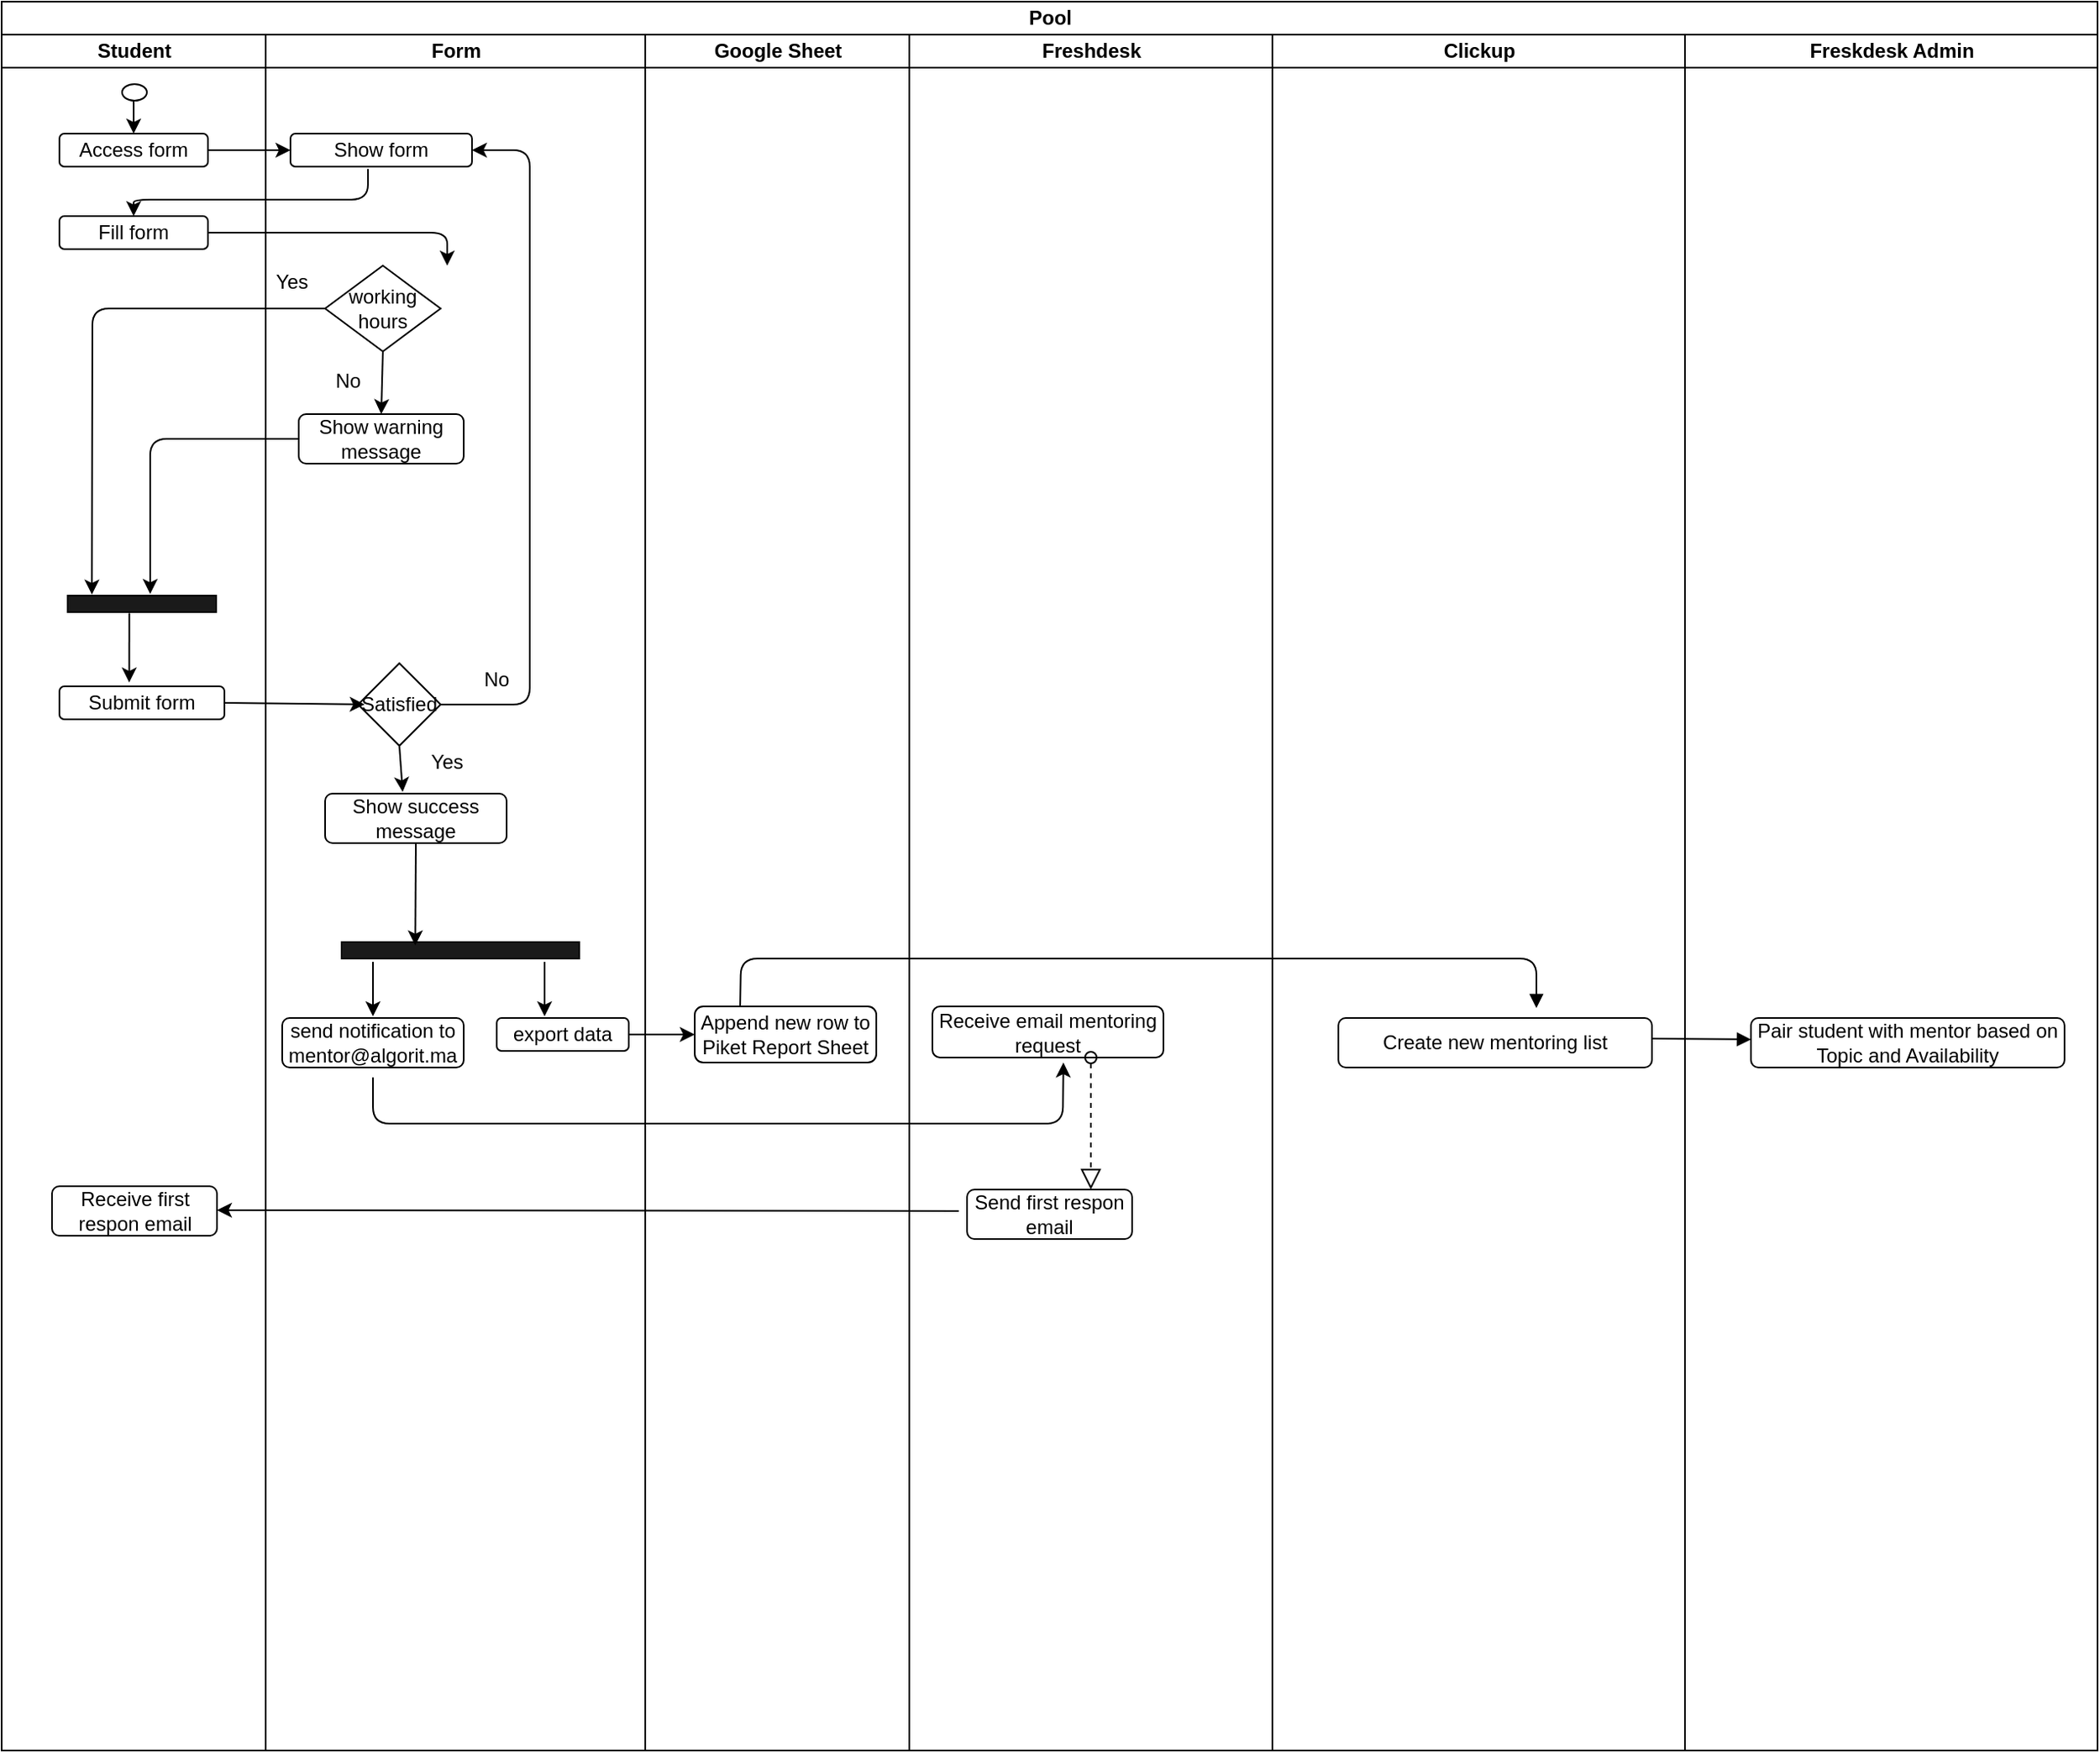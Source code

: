 <mxfile version="14.6.3" type="github">
  <diagram id="prtHgNgQTEPvFCAcTncT" name="Page-1">
    <mxGraphModel dx="1117" dy="543" grid="1" gridSize="10" guides="1" tooltips="1" connect="1" arrows="1" fold="1" page="1" pageScale="1" pageWidth="827" pageHeight="1169" math="0" shadow="0">
      <root>
        <mxCell id="0" />
        <mxCell id="1" parent="0" />
        <mxCell id="jEkatf-dR_FKRXyiLeA1-9" value="Pool" style="swimlane;html=1;childLayout=stackLayout;resizeParent=1;resizeParentMax=0;startSize=20;" vertex="1" parent="1">
          <mxGeometry x="70" y="150" width="1270" height="1060" as="geometry" />
        </mxCell>
        <mxCell id="jEkatf-dR_FKRXyiLeA1-10" value="Student" style="swimlane;html=1;startSize=20;" vertex="1" parent="jEkatf-dR_FKRXyiLeA1-9">
          <mxGeometry y="20" width="160" height="1040" as="geometry" />
        </mxCell>
        <mxCell id="jEkatf-dR_FKRXyiLeA1-14" value="" style="shape=mxgraph.bpmn.shape;html=1;verticalLabelPosition=bottom;labelBackgroundColor=#ffffff;verticalAlign=top;align=center;perimeter=ellipsePerimeter;outlineConnect=0;outline=standard;symbol=general;" vertex="1" parent="jEkatf-dR_FKRXyiLeA1-10">
          <mxGeometry x="73" y="30" width="15" height="10" as="geometry" />
        </mxCell>
        <mxCell id="jEkatf-dR_FKRXyiLeA1-15" value="Access form" style="shape=ext;rounded=1;html=1;whiteSpace=wrap;" vertex="1" parent="jEkatf-dR_FKRXyiLeA1-10">
          <mxGeometry x="35" y="60" width="90" height="20" as="geometry" />
        </mxCell>
        <mxCell id="jEkatf-dR_FKRXyiLeA1-19" value="Fill form" style="shape=ext;rounded=1;html=1;whiteSpace=wrap;" vertex="1" parent="jEkatf-dR_FKRXyiLeA1-10">
          <mxGeometry x="35" y="110" width="90" height="20" as="geometry" />
        </mxCell>
        <mxCell id="jEkatf-dR_FKRXyiLeA1-23" value="Submit form" style="shape=ext;rounded=1;html=1;whiteSpace=wrap;" vertex="1" parent="jEkatf-dR_FKRXyiLeA1-10">
          <mxGeometry x="35" y="395" width="100" height="20" as="geometry" />
        </mxCell>
        <mxCell id="jEkatf-dR_FKRXyiLeA1-28" value="" style="rounded=0;whiteSpace=wrap;html=1;fillColor=#1A1A1A;" vertex="1" parent="jEkatf-dR_FKRXyiLeA1-10">
          <mxGeometry x="40" y="340" width="90" height="10" as="geometry" />
        </mxCell>
        <mxCell id="jEkatf-dR_FKRXyiLeA1-39" value="" style="endArrow=classic;html=1;exitX=0.415;exitY=1.067;exitDx=0;exitDy=0;exitPerimeter=0;entryX=0.423;entryY=-0.117;entryDx=0;entryDy=0;entryPerimeter=0;" edge="1" parent="jEkatf-dR_FKRXyiLeA1-10" source="jEkatf-dR_FKRXyiLeA1-28" target="jEkatf-dR_FKRXyiLeA1-23">
          <mxGeometry width="50" height="50" relative="1" as="geometry">
            <mxPoint x="320" y="300" as="sourcePoint" />
            <mxPoint x="370" y="250" as="targetPoint" />
          </mxGeometry>
        </mxCell>
        <mxCell id="jEkatf-dR_FKRXyiLeA1-40" value="" style="endArrow=classic;html=1;" edge="1" parent="jEkatf-dR_FKRXyiLeA1-10">
          <mxGeometry width="50" height="50" relative="1" as="geometry">
            <mxPoint x="80" y="40" as="sourcePoint" />
            <mxPoint x="80" y="60" as="targetPoint" />
          </mxGeometry>
        </mxCell>
        <mxCell id="jEkatf-dR_FKRXyiLeA1-43" value="Receive first respon email" style="shape=ext;rounded=1;html=1;whiteSpace=wrap;" vertex="1" parent="jEkatf-dR_FKRXyiLeA1-10">
          <mxGeometry x="30.5" y="698" width="100" height="30" as="geometry" />
        </mxCell>
        <mxCell id="jEkatf-dR_FKRXyiLeA1-11" value="Form" style="swimlane;html=1;startSize=20;" vertex="1" parent="jEkatf-dR_FKRXyiLeA1-9">
          <mxGeometry x="160" y="20" width="230" height="1040" as="geometry" />
        </mxCell>
        <mxCell id="jEkatf-dR_FKRXyiLeA1-16" value="Show form" style="shape=ext;rounded=1;html=1;whiteSpace=wrap;" vertex="1" parent="jEkatf-dR_FKRXyiLeA1-11">
          <mxGeometry x="15" y="60" width="110" height="20" as="geometry" />
        </mxCell>
        <mxCell id="jEkatf-dR_FKRXyiLeA1-21" value="working hours" style="rhombus;whiteSpace=wrap;html=1;" vertex="1" parent="jEkatf-dR_FKRXyiLeA1-11">
          <mxGeometry x="36" y="140" width="70" height="52" as="geometry" />
        </mxCell>
        <mxCell id="jEkatf-dR_FKRXyiLeA1-24" value="Show warning message" style="shape=ext;rounded=1;html=1;whiteSpace=wrap;" vertex="1" parent="jEkatf-dR_FKRXyiLeA1-11">
          <mxGeometry x="20" y="230" width="100" height="30" as="geometry" />
        </mxCell>
        <mxCell id="jEkatf-dR_FKRXyiLeA1-33" value="No" style="text;html=1;strokeColor=none;fillColor=none;align=center;verticalAlign=middle;whiteSpace=wrap;rounded=0;" vertex="1" parent="jEkatf-dR_FKRXyiLeA1-11">
          <mxGeometry x="30" y="200" width="40" height="20" as="geometry" />
        </mxCell>
        <mxCell id="jEkatf-dR_FKRXyiLeA1-34" value="Yes" style="text;html=1;strokeColor=none;fillColor=none;align=center;verticalAlign=middle;whiteSpace=wrap;rounded=0;" vertex="1" parent="jEkatf-dR_FKRXyiLeA1-11">
          <mxGeometry x="-4" y="140" width="40" height="20" as="geometry" />
        </mxCell>
        <mxCell id="jEkatf-dR_FKRXyiLeA1-36" value="" style="endArrow=classic;html=1;exitX=0.5;exitY=1;exitDx=0;exitDy=0;" edge="1" parent="jEkatf-dR_FKRXyiLeA1-11" source="jEkatf-dR_FKRXyiLeA1-21">
          <mxGeometry width="50" height="50" relative="1" as="geometry">
            <mxPoint x="160" y="300" as="sourcePoint" />
            <mxPoint x="70" y="230" as="targetPoint" />
          </mxGeometry>
        </mxCell>
        <mxCell id="jEkatf-dR_FKRXyiLeA1-44" value="Show success message" style="shape=ext;rounded=1;html=1;whiteSpace=wrap;" vertex="1" parent="jEkatf-dR_FKRXyiLeA1-11">
          <mxGeometry x="36" y="460" width="110" height="30" as="geometry" />
        </mxCell>
        <mxCell id="jEkatf-dR_FKRXyiLeA1-45" value="Satisfied" style="rhombus;whiteSpace=wrap;html=1;" vertex="1" parent="jEkatf-dR_FKRXyiLeA1-11">
          <mxGeometry x="56" y="381" width="50" height="50" as="geometry" />
        </mxCell>
        <mxCell id="jEkatf-dR_FKRXyiLeA1-47" value="" style="endArrow=classic;html=1;exitX=1;exitY=0.5;exitDx=0;exitDy=0;entryX=1;entryY=0.5;entryDx=0;entryDy=0;" edge="1" parent="jEkatf-dR_FKRXyiLeA1-11" source="jEkatf-dR_FKRXyiLeA1-45" target="jEkatf-dR_FKRXyiLeA1-16">
          <mxGeometry width="50" height="50" relative="1" as="geometry">
            <mxPoint x="110" y="400" as="sourcePoint" />
            <mxPoint x="130" y="70" as="targetPoint" />
            <Array as="points">
              <mxPoint x="160" y="406" />
              <mxPoint x="160" y="70" />
            </Array>
          </mxGeometry>
        </mxCell>
        <mxCell id="jEkatf-dR_FKRXyiLeA1-48" value="No" style="text;html=1;strokeColor=none;fillColor=none;align=center;verticalAlign=middle;whiteSpace=wrap;rounded=0;" vertex="1" parent="jEkatf-dR_FKRXyiLeA1-11">
          <mxGeometry x="120" y="381" width="40" height="20" as="geometry" />
        </mxCell>
        <mxCell id="jEkatf-dR_FKRXyiLeA1-49" value="Yes" style="text;html=1;strokeColor=none;fillColor=none;align=center;verticalAlign=middle;whiteSpace=wrap;rounded=0;" vertex="1" parent="jEkatf-dR_FKRXyiLeA1-11">
          <mxGeometry x="90" y="431" width="40" height="20" as="geometry" />
        </mxCell>
        <mxCell id="jEkatf-dR_FKRXyiLeA1-50" value="" style="endArrow=classic;html=1;exitX=0.5;exitY=1;exitDx=0;exitDy=0;" edge="1" parent="jEkatf-dR_FKRXyiLeA1-11" source="jEkatf-dR_FKRXyiLeA1-45">
          <mxGeometry width="50" height="50" relative="1" as="geometry">
            <mxPoint x="160" y="350" as="sourcePoint" />
            <mxPoint x="83" y="459" as="targetPoint" />
          </mxGeometry>
        </mxCell>
        <mxCell id="jEkatf-dR_FKRXyiLeA1-60" value="send notification to mentor@algorit.ma" style="shape=ext;rounded=1;html=1;whiteSpace=wrap;" vertex="1" parent="jEkatf-dR_FKRXyiLeA1-11">
          <mxGeometry x="10" y="596" width="110" height="30" as="geometry" />
        </mxCell>
        <mxCell id="jEkatf-dR_FKRXyiLeA1-61" value="export data" style="shape=ext;rounded=1;html=1;whiteSpace=wrap;" vertex="1" parent="jEkatf-dR_FKRXyiLeA1-11">
          <mxGeometry x="140" y="596" width="80" height="20" as="geometry" />
        </mxCell>
        <mxCell id="jEkatf-dR_FKRXyiLeA1-62" value="" style="rounded=0;whiteSpace=wrap;html=1;fillColor=#1A1A1A;" vertex="1" parent="jEkatf-dR_FKRXyiLeA1-11">
          <mxGeometry x="46" y="550" width="144" height="10" as="geometry" />
        </mxCell>
        <mxCell id="jEkatf-dR_FKRXyiLeA1-63" value="" style="endArrow=classic;html=1;exitX=0.5;exitY=1;exitDx=0;exitDy=0;entryX=0.31;entryY=0.2;entryDx=0;entryDy=0;entryPerimeter=0;" edge="1" parent="jEkatf-dR_FKRXyiLeA1-11" source="jEkatf-dR_FKRXyiLeA1-44" target="jEkatf-dR_FKRXyiLeA1-62">
          <mxGeometry width="50" height="50" relative="1" as="geometry">
            <mxPoint x="160" y="550" as="sourcePoint" />
            <mxPoint x="93" y="540" as="targetPoint" />
          </mxGeometry>
        </mxCell>
        <mxCell id="jEkatf-dR_FKRXyiLeA1-64" value="" style="endArrow=classic;html=1;entryX=0.5;entryY=0;entryDx=0;entryDy=0;" edge="1" parent="jEkatf-dR_FKRXyiLeA1-11">
          <mxGeometry width="50" height="50" relative="1" as="geometry">
            <mxPoint x="65" y="562" as="sourcePoint" />
            <mxPoint x="65" y="595" as="targetPoint" />
          </mxGeometry>
        </mxCell>
        <mxCell id="jEkatf-dR_FKRXyiLeA1-12" value="Google Sheet" style="swimlane;html=1;startSize=20;" vertex="1" parent="jEkatf-dR_FKRXyiLeA1-9">
          <mxGeometry x="390" y="20" width="160" height="1040" as="geometry" />
        </mxCell>
        <mxCell id="jEkatf-dR_FKRXyiLeA1-66" value="Append new row to Piket Report Sheet" style="shape=ext;rounded=1;html=1;whiteSpace=wrap;" vertex="1" parent="jEkatf-dR_FKRXyiLeA1-12">
          <mxGeometry x="30" y="589" width="110" height="34" as="geometry" />
        </mxCell>
        <mxCell id="jEkatf-dR_FKRXyiLeA1-13" value="Freshdesk" style="swimlane;html=1;startSize=20;" vertex="1" parent="jEkatf-dR_FKRXyiLeA1-9">
          <mxGeometry x="550" y="20" width="220" height="1040" as="geometry" />
        </mxCell>
        <mxCell id="jEkatf-dR_FKRXyiLeA1-68" value="Receive email mentoring request" style="shape=ext;rounded=1;html=1;whiteSpace=wrap;" vertex="1" parent="jEkatf-dR_FKRXyiLeA1-13">
          <mxGeometry x="14" y="589" width="140" height="31" as="geometry" />
        </mxCell>
        <mxCell id="jEkatf-dR_FKRXyiLeA1-70" value="Send first respon email" style="shape=ext;rounded=1;html=1;whiteSpace=wrap;" vertex="1" parent="jEkatf-dR_FKRXyiLeA1-13">
          <mxGeometry x="35" y="700" width="100" height="30" as="geometry" />
        </mxCell>
        <mxCell id="jEkatf-dR_FKRXyiLeA1-73" value="" style="startArrow=oval;startFill=0;startSize=7;endArrow=block;endFill=0;endSize=10;dashed=1;html=1;entryX=0.75;entryY=0;entryDx=0;entryDy=0;" edge="1" parent="jEkatf-dR_FKRXyiLeA1-13" target="jEkatf-dR_FKRXyiLeA1-70">
          <mxGeometry width="100" relative="1" as="geometry">
            <mxPoint x="110" y="620" as="sourcePoint" />
            <mxPoint x="-120" y="670" as="targetPoint" />
          </mxGeometry>
        </mxCell>
        <mxCell id="jEkatf-dR_FKRXyiLeA1-20" value="Clickup" style="swimlane;html=1;startSize=20;" vertex="1" parent="jEkatf-dR_FKRXyiLeA1-9">
          <mxGeometry x="770" y="20" width="250" height="1040" as="geometry" />
        </mxCell>
        <mxCell id="jEkatf-dR_FKRXyiLeA1-74" value="Create new mentoring list" style="shape=ext;rounded=1;html=1;whiteSpace=wrap;" vertex="1" parent="jEkatf-dR_FKRXyiLeA1-20">
          <mxGeometry x="40" y="596" width="190" height="30" as="geometry" />
        </mxCell>
        <mxCell id="jEkatf-dR_FKRXyiLeA1-37" value="" style="endArrow=classic;html=1;exitX=0;exitY=0.5;exitDx=0;exitDy=0;entryX=0.163;entryY=-0.067;entryDx=0;entryDy=0;entryPerimeter=0;" edge="1" parent="jEkatf-dR_FKRXyiLeA1-9" source="jEkatf-dR_FKRXyiLeA1-21" target="jEkatf-dR_FKRXyiLeA1-28">
          <mxGeometry width="50" height="50" relative="1" as="geometry">
            <mxPoint x="320" y="320" as="sourcePoint" />
            <mxPoint x="370" y="270" as="targetPoint" />
            <Array as="points">
              <mxPoint x="55" y="186" />
            </Array>
          </mxGeometry>
        </mxCell>
        <mxCell id="jEkatf-dR_FKRXyiLeA1-38" value="" style="endArrow=classic;html=1;exitX=0;exitY=0.5;exitDx=0;exitDy=0;" edge="1" parent="jEkatf-dR_FKRXyiLeA1-9" source="jEkatf-dR_FKRXyiLeA1-24">
          <mxGeometry width="50" height="50" relative="1" as="geometry">
            <mxPoint x="320" y="320" as="sourcePoint" />
            <mxPoint x="90" y="359" as="targetPoint" />
            <Array as="points">
              <mxPoint x="90" y="265" />
            </Array>
          </mxGeometry>
        </mxCell>
        <mxCell id="jEkatf-dR_FKRXyiLeA1-41" value="" style="endArrow=classic;html=1;exitX=1;exitY=0.5;exitDx=0;exitDy=0;entryX=0;entryY=0.5;entryDx=0;entryDy=0;" edge="1" parent="jEkatf-dR_FKRXyiLeA1-9" source="jEkatf-dR_FKRXyiLeA1-15" target="jEkatf-dR_FKRXyiLeA1-16">
          <mxGeometry width="50" height="50" relative="1" as="geometry">
            <mxPoint x="320" y="270" as="sourcePoint" />
            <mxPoint x="370" y="220" as="targetPoint" />
          </mxGeometry>
        </mxCell>
        <mxCell id="jEkatf-dR_FKRXyiLeA1-42" value="" style="endArrow=classic;html=1;exitX=0.427;exitY=1.067;exitDx=0;exitDy=0;exitPerimeter=0;entryX=0.5;entryY=0;entryDx=0;entryDy=0;" edge="1" parent="jEkatf-dR_FKRXyiLeA1-9" source="jEkatf-dR_FKRXyiLeA1-16" target="jEkatf-dR_FKRXyiLeA1-19">
          <mxGeometry width="50" height="50" relative="1" as="geometry">
            <mxPoint x="320" y="270" as="sourcePoint" />
            <mxPoint x="370" y="220" as="targetPoint" />
            <Array as="points">
              <mxPoint x="222" y="120" />
              <mxPoint x="80" y="120" />
            </Array>
          </mxGeometry>
        </mxCell>
        <mxCell id="jEkatf-dR_FKRXyiLeA1-46" value="" style="endArrow=classic;html=1;entryX=0.08;entryY=0.5;entryDx=0;entryDy=0;entryPerimeter=0;exitX=1;exitY=0.5;exitDx=0;exitDy=0;" edge="1" parent="jEkatf-dR_FKRXyiLeA1-9" source="jEkatf-dR_FKRXyiLeA1-23" target="jEkatf-dR_FKRXyiLeA1-45">
          <mxGeometry width="50" height="50" relative="1" as="geometry">
            <mxPoint x="140" y="420" as="sourcePoint" />
            <mxPoint x="370" y="300" as="targetPoint" />
          </mxGeometry>
        </mxCell>
        <mxCell id="jEkatf-dR_FKRXyiLeA1-67" value="" style="endArrow=classic;html=1;exitX=1;exitY=0.5;exitDx=0;exitDy=0;entryX=0;entryY=0.5;entryDx=0;entryDy=0;" edge="1" parent="jEkatf-dR_FKRXyiLeA1-9" source="jEkatf-dR_FKRXyiLeA1-61" target="jEkatf-dR_FKRXyiLeA1-66">
          <mxGeometry width="50" height="50" relative="1" as="geometry">
            <mxPoint x="340" y="520" as="sourcePoint" />
            <mxPoint x="390" y="470" as="targetPoint" />
          </mxGeometry>
        </mxCell>
        <mxCell id="jEkatf-dR_FKRXyiLeA1-69" value="" style="endArrow=classic;html=1;entryX=0.567;entryY=1.097;entryDx=0;entryDy=0;entryPerimeter=0;" edge="1" parent="jEkatf-dR_FKRXyiLeA1-9" target="jEkatf-dR_FKRXyiLeA1-68">
          <mxGeometry width="50" height="50" relative="1" as="geometry">
            <mxPoint x="225" y="652" as="sourcePoint" />
            <mxPoint x="410" y="590" as="targetPoint" />
            <Array as="points">
              <mxPoint x="225" y="680" />
              <mxPoint x="643" y="680" />
            </Array>
          </mxGeometry>
        </mxCell>
        <mxCell id="jEkatf-dR_FKRXyiLeA1-75" value="Freskdesk Admin" style="swimlane;html=1;startSize=20;" vertex="1" parent="jEkatf-dR_FKRXyiLeA1-9">
          <mxGeometry x="1020" y="20" width="250" height="1040" as="geometry" />
        </mxCell>
        <mxCell id="jEkatf-dR_FKRXyiLeA1-76" value="Pair student with mentor based on Topic and Availability" style="shape=ext;rounded=1;html=1;whiteSpace=wrap;" vertex="1" parent="jEkatf-dR_FKRXyiLeA1-75">
          <mxGeometry x="40" y="596" width="190" height="30" as="geometry" />
        </mxCell>
        <mxCell id="jEkatf-dR_FKRXyiLeA1-78" value="" style="endArrow=block;endFill=1;endSize=6;html=1;exitX=1;exitY=0.25;exitDx=0;exitDy=0;" edge="1" parent="jEkatf-dR_FKRXyiLeA1-75">
          <mxGeometry width="100" relative="1" as="geometry">
            <mxPoint x="-20" y="608.5" as="sourcePoint" />
            <mxPoint x="40" y="609" as="targetPoint" />
          </mxGeometry>
        </mxCell>
        <mxCell id="jEkatf-dR_FKRXyiLeA1-22" value="" style="endArrow=classic;html=1;exitX=1;exitY=0.5;exitDx=0;exitDy=0;" edge="1" parent="1" source="jEkatf-dR_FKRXyiLeA1-19">
          <mxGeometry width="50" height="50" relative="1" as="geometry">
            <mxPoint x="430" y="390" as="sourcePoint" />
            <mxPoint x="340" y="310" as="targetPoint" />
            <Array as="points">
              <mxPoint x="340" y="290" />
            </Array>
          </mxGeometry>
        </mxCell>
        <mxCell id="jEkatf-dR_FKRXyiLeA1-65" value="" style="endArrow=classic;html=1;entryX=0.5;entryY=0;entryDx=0;entryDy=0;" edge="1" parent="1">
          <mxGeometry width="50" height="50" relative="1" as="geometry">
            <mxPoint x="399" y="732" as="sourcePoint" />
            <mxPoint x="399" y="765" as="targetPoint" />
          </mxGeometry>
        </mxCell>
        <mxCell id="jEkatf-dR_FKRXyiLeA1-72" value="" style="endArrow=classic;html=1;entryX=1;entryY=0.25;entryDx=0;entryDy=0;" edge="1" parent="1">
          <mxGeometry width="50" height="50" relative="1" as="geometry">
            <mxPoint x="650" y="883" as="sourcePoint" />
            <mxPoint x="200.5" y="882.5" as="targetPoint" />
          </mxGeometry>
        </mxCell>
        <mxCell id="jEkatf-dR_FKRXyiLeA1-79" value="" style="endArrow=block;endFill=1;endSize=6;html=1;exitX=0.25;exitY=0;exitDx=0;exitDy=0;" edge="1" parent="1" source="jEkatf-dR_FKRXyiLeA1-66">
          <mxGeometry width="100" relative="1" as="geometry">
            <mxPoint x="560" y="750" as="sourcePoint" />
            <mxPoint x="1000" y="760" as="targetPoint" />
            <Array as="points">
              <mxPoint x="518" y="730" />
              <mxPoint x="1000" y="730" />
            </Array>
          </mxGeometry>
        </mxCell>
      </root>
    </mxGraphModel>
  </diagram>
</mxfile>
